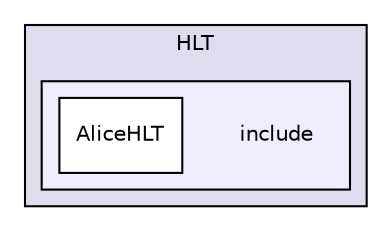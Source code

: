 digraph "/home/travis/build/AliceO2Group/AliceO2/DataFormats/Legacy/HLT/include" {
  bgcolor=transparent;
  compound=true
  node [ fontsize="10", fontname="Helvetica"];
  edge [ labelfontsize="10", labelfontname="Helvetica"];
  subgraph clusterdir_089dc9adc6c9bb62b3bf1354810deabd {
    graph [ bgcolor="#ddddee", pencolor="black", label="HLT" fontname="Helvetica", fontsize="10", URL="dir_089dc9adc6c9bb62b3bf1354810deabd.html"]
  subgraph clusterdir_1b090a8551f4fdcb47d42156d32fc2b8 {
    graph [ bgcolor="#eeeeff", pencolor="black", label="" URL="dir_1b090a8551f4fdcb47d42156d32fc2b8.html"];
    dir_1b090a8551f4fdcb47d42156d32fc2b8 [shape=plaintext label="include"];
    dir_a0892ff29b7fb044305583a949835f23 [shape=box label="AliceHLT" color="black" fillcolor="white" style="filled" URL="dir_a0892ff29b7fb044305583a949835f23.html"];
  }
  }
}
